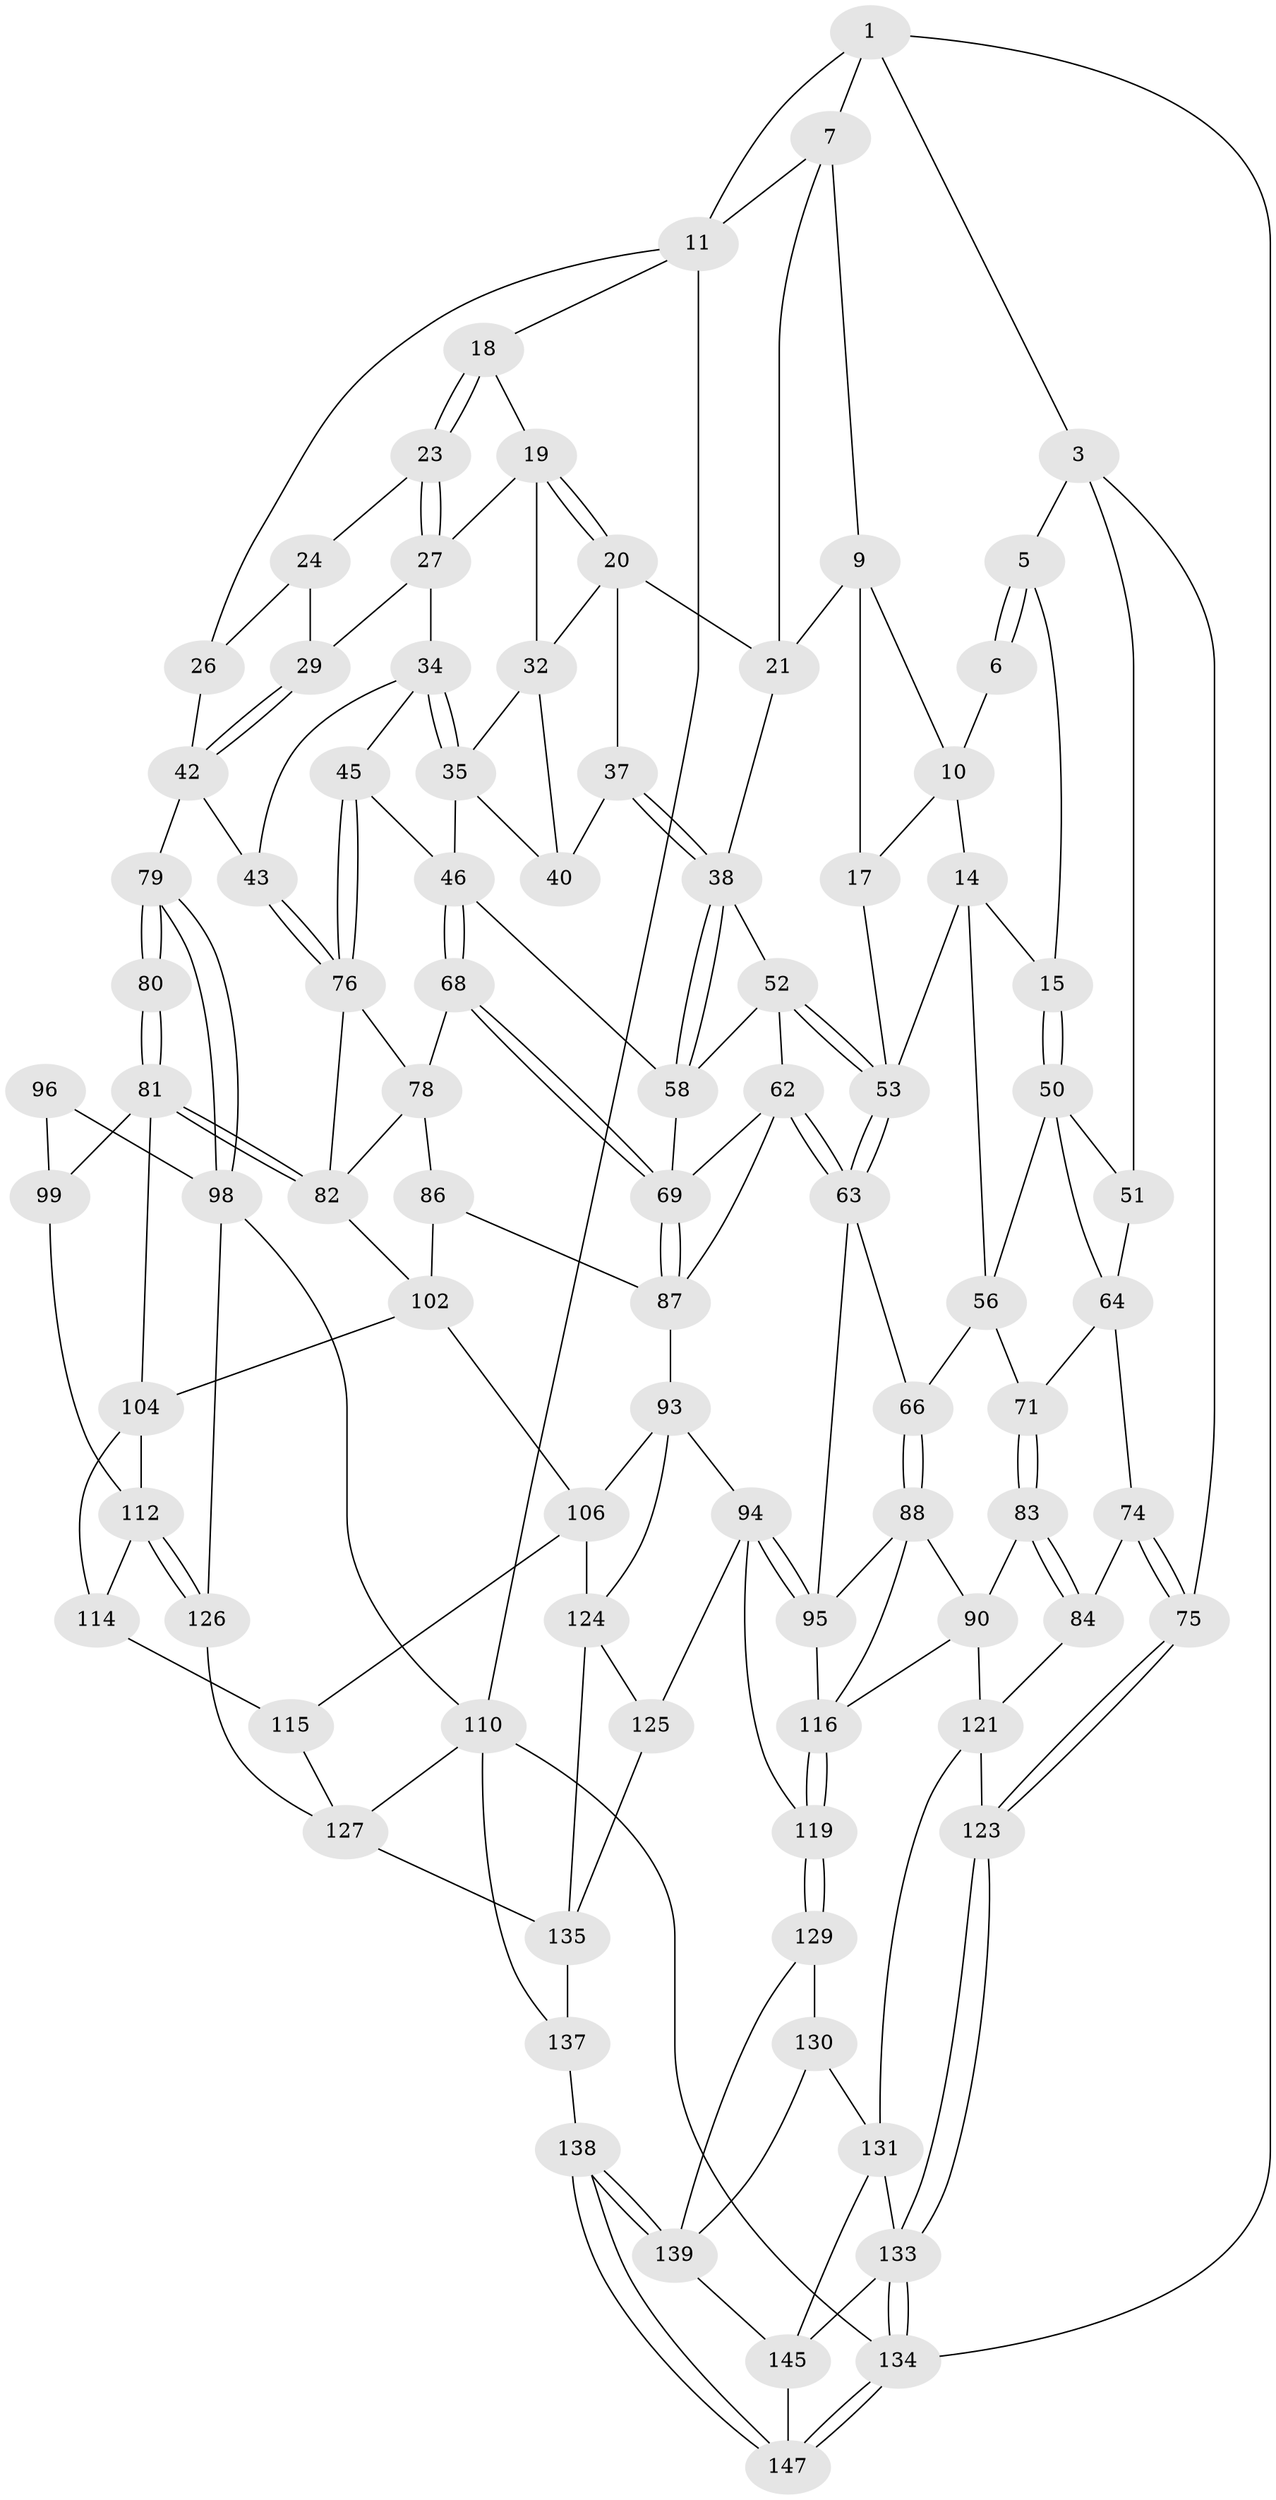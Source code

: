 // original degree distribution, {3: 0.02027027027027027, 6: 0.25675675675675674, 5: 0.46621621621621623, 4: 0.25675675675675674}
// Generated by graph-tools (version 1.1) at 2025/42/03/06/25 10:42:29]
// undirected, 89 vertices, 194 edges
graph export_dot {
graph [start="1"]
  node [color=gray90,style=filled];
  1 [pos="+0.20932743078514796+0",super="+2"];
  3 [pos="+0+0.13800810589882487",super="+4"];
  5 [pos="+0.17066130115568995+0.03979109290949573"];
  6 [pos="+0.20895026075743658+0"];
  7 [pos="+0.5666514773362616+0",super="+8"];
  9 [pos="+0.3995035977980716+0.05035875010739958",super="+16"];
  10 [pos="+0.3494937717368452+0.062357515191991966",super="+13"];
  11 [pos="+0.7001903626863648+0",super="+12"];
  14 [pos="+0.2586443529697011+0.17183988137067419",super="+55"];
  15 [pos="+0.2069149056843998+0.14999184712507238"];
  17 [pos="+0.39098964010178516+0.20536522683360714"];
  18 [pos="+0.7175906837016397+0"];
  19 [pos="+0.6001438040533119+0.14612226131044334",super="+28"];
  20 [pos="+0.49820837711242555+0.1610390626261967",super="+33"];
  21 [pos="+0.49273935112218764+0.16060606072643224",super="+22"];
  23 [pos="+0.7850363330965318+0.09873646351444515"];
  24 [pos="+0.8897439559829047+0.12007523727040069",super="+25"];
  26 [pos="+1+0"];
  27 [pos="+0.7825798172496463+0.1108252725393361",super="+31"];
  29 [pos="+0.9124262753386632+0.2802546051295408",super="+30"];
  32 [pos="+0.6390791633790428+0.21644154432282375",super="+36"];
  34 [pos="+0.7634520322479088+0.19438176443271293",super="+44"];
  35 [pos="+0.7289795845860478+0.2289368861717806",super="+48"];
  37 [pos="+0.5854014110152773+0.2897105591267237",super="+41"];
  38 [pos="+0.5853930854531116+0.28971858327403754",super="+39"];
  40 [pos="+0.6563389274234539+0.26301962238809745",super="+49"];
  42 [pos="+0.9202258720761622+0.34917854997954667",super="+59"];
  43 [pos="+0.9062381879289096+0.3563738009946225"];
  45 [pos="+0.80790618232082+0.37989925787266066"];
  46 [pos="+0.7448522757547911+0.36942887955993303",super="+47"];
  50 [pos="+0.10930738518170954+0.2219306207354213",super="+57"];
  51 [pos="+0+0.17017198909562645"];
  52 [pos="+0.5299681691273967+0.32137899989200125",super="+61"];
  53 [pos="+0.3949470659842865+0.3740529758974843",super="+54"];
  56 [pos="+0.20055841468108654+0.38565811493525304",super="+67"];
  58 [pos="+0.6593824844853351+0.38702917253973423",super="+60"];
  62 [pos="+0.49681801509460805+0.49625974426504704",super="+73"];
  63 [pos="+0.383849476058732+0.49503141624750274",super="+65"];
  64 [pos="+0.10351676128203088+0.38309947123234506",super="+72"];
  66 [pos="+0.2831333401853346+0.47874906692089686"];
  68 [pos="+0.7030747353127478+0.49510976064476797"];
  69 [pos="+0.6111364379316299+0.5094785286405649",super="+70"];
  71 [pos="+0.15479665291614625+0.5245075423837204"];
  74 [pos="+0.09273050675057763+0.39512602855421997"];
  75 [pos="+0+0.5187986930917154"];
  76 [pos="+0.8573764916479741+0.39261977934786557",super="+77"];
  78 [pos="+0.7371521693698458+0.5169755837508606",super="+85"];
  79 [pos="+1+0.44266688676780275"];
  80 [pos="+0.9261476215414163+0.552238749274271"];
  81 [pos="+0.8596591984605343+0.5324816350687585",super="+101"];
  82 [pos="+0.8521444267440967+0.5215917878549566",super="+91"];
  83 [pos="+0.11359037567075124+0.5987049631158537"];
  84 [pos="+0.09008697506307968+0.6003550554258873"];
  86 [pos="+0.6352736197377277+0.5774917661048778"];
  87 [pos="+0.6342298336337834+0.5762059117209528",super="+92"];
  88 [pos="+0.17915947059115633+0.6157385103375107",super="+89"];
  90 [pos="+0.11549117248439496+0.5996778434140826",super="+120"];
  93 [pos="+0.5282729311612695+0.6515037277241145",super="+108"];
  94 [pos="+0.389004721223206+0.5991864992042556",super="+118"];
  95 [pos="+0.37016711997184193+0.5389771077916133",super="+109"];
  96 [pos="+0.9405648666094321+0.5791463701030197",super="+97"];
  98 [pos="+1+0.6234038685136453",super="+111"];
  99 [pos="+0.9578074824675694+0.6528427560270508",super="+100"];
  102 [pos="+0.738308451589936+0.6204722141604369",super="+103"];
  104 [pos="+0.8294983759165028+0.6316702820264529",super="+105"];
  106 [pos="+0.6663646040277202+0.7263443117491285",super="+107"];
  110 [pos="+1+1",super="+148"];
  112 [pos="+0.9167224620962136+0.7888205997580788",super="+113"];
  114 [pos="+0.7873493183159811+0.7022325660981666"];
  115 [pos="+0.7531866121665316+0.7113960818202074"];
  116 [pos="+0.2668915746877743+0.7193852517044759",super="+117"];
  119 [pos="+0.30648880286579205+0.7552196509934128"];
  121 [pos="+0.13502516180290136+0.7773720615255691",super="+122"];
  123 [pos="+0+0.6552138069311839"];
  124 [pos="+0.446917036805323+0.7285810400591625",super="+132"];
  125 [pos="+0.3824914602386346+0.7409208331364971"];
  126 [pos="+0.929589389214787+0.8282756462565234"];
  127 [pos="+0.8827043359883892+0.8710640644140402",super="+128"];
  129 [pos="+0.30110282309722125+0.7639684501491658",super="+140"];
  130 [pos="+0.2413181703945208+0.7936198965220621",super="+141"];
  131 [pos="+0.13855448805642726+0.7860422642935446",super="+142"];
  133 [pos="+0+0.8531881418753448",super="+143"];
  134 [pos="+0+1"];
  135 [pos="+0.6418155336178502+0.8626870777641872",super="+136"];
  137 [pos="+0.4900984536889994+1"];
  138 [pos="+0.38254984159149436+1"];
  139 [pos="+0.34077244725138295+1",super="+144"];
  145 [pos="+0.1469072590012061+0.85363940411372",super="+146"];
  147 [pos="+0.2886531150986959+1"];
  1 -- 7;
  1 -- 3;
  1 -- 134;
  1 -- 11;
  3 -- 75;
  3 -- 51;
  3 -- 5;
  5 -- 6;
  5 -- 6;
  5 -- 15;
  6 -- 10;
  7 -- 11;
  7 -- 9;
  7 -- 21;
  9 -- 10;
  9 -- 21;
  9 -- 17;
  10 -- 17;
  10 -- 14;
  11 -- 18;
  11 -- 26;
  11 -- 110;
  14 -- 15;
  14 -- 56;
  14 -- 53;
  15 -- 50;
  15 -- 50;
  17 -- 53;
  18 -- 19;
  18 -- 23;
  18 -- 23;
  19 -- 20;
  19 -- 20;
  19 -- 27;
  19 -- 32;
  20 -- 21;
  20 -- 32;
  20 -- 37;
  21 -- 38;
  23 -- 24;
  23 -- 27;
  23 -- 27;
  24 -- 26;
  24 -- 29 [weight=2];
  26 -- 42;
  27 -- 34;
  27 -- 29;
  29 -- 42;
  29 -- 42;
  32 -- 40;
  32 -- 35;
  34 -- 35;
  34 -- 35;
  34 -- 43;
  34 -- 45;
  35 -- 40;
  35 -- 46;
  37 -- 38;
  37 -- 38;
  37 -- 40 [weight=2];
  38 -- 58;
  38 -- 58;
  38 -- 52;
  42 -- 43;
  42 -- 79;
  43 -- 76;
  43 -- 76;
  45 -- 46;
  45 -- 76;
  45 -- 76;
  46 -- 68;
  46 -- 68;
  46 -- 58;
  50 -- 51;
  50 -- 56;
  50 -- 64;
  51 -- 64;
  52 -- 53;
  52 -- 53;
  52 -- 58;
  52 -- 62;
  53 -- 63;
  53 -- 63;
  56 -- 66;
  56 -- 71;
  58 -- 69;
  62 -- 63;
  62 -- 63;
  62 -- 69;
  62 -- 87;
  63 -- 66;
  63 -- 95;
  64 -- 74;
  64 -- 71;
  66 -- 88;
  66 -- 88;
  68 -- 69;
  68 -- 69;
  68 -- 78;
  69 -- 87;
  69 -- 87;
  71 -- 83;
  71 -- 83;
  74 -- 75;
  74 -- 75;
  74 -- 84;
  75 -- 123;
  75 -- 123;
  76 -- 82;
  76 -- 78;
  78 -- 86;
  78 -- 82;
  79 -- 80;
  79 -- 80;
  79 -- 98;
  79 -- 98;
  80 -- 81;
  80 -- 81;
  81 -- 82;
  81 -- 82;
  81 -- 104;
  81 -- 99;
  82 -- 102;
  83 -- 84;
  83 -- 84;
  83 -- 90;
  84 -- 121;
  86 -- 87;
  86 -- 102;
  87 -- 93;
  88 -- 90;
  88 -- 95;
  88 -- 116;
  90 -- 121;
  90 -- 116;
  93 -- 94;
  93 -- 106;
  93 -- 124;
  94 -- 95;
  94 -- 95;
  94 -- 125;
  94 -- 119;
  95 -- 116;
  96 -- 99 [weight=2];
  96 -- 98;
  98 -- 126;
  98 -- 110;
  99 -- 112;
  102 -- 106;
  102 -- 104;
  104 -- 112;
  104 -- 114;
  106 -- 115;
  106 -- 124;
  110 -- 134;
  110 -- 137;
  110 -- 127;
  112 -- 126;
  112 -- 126;
  112 -- 114;
  114 -- 115;
  115 -- 127;
  116 -- 119;
  116 -- 119;
  119 -- 129;
  119 -- 129;
  121 -- 131;
  121 -- 123;
  123 -- 133;
  123 -- 133;
  124 -- 125;
  124 -- 135;
  125 -- 135;
  126 -- 127;
  127 -- 135;
  129 -- 130 [weight=2];
  129 -- 139;
  130 -- 131;
  130 -- 139;
  131 -- 145;
  131 -- 133;
  133 -- 134;
  133 -- 134;
  133 -- 145;
  134 -- 147;
  134 -- 147;
  135 -- 137;
  137 -- 138;
  138 -- 139;
  138 -- 139;
  138 -- 147;
  138 -- 147;
  139 -- 145;
  145 -- 147;
}
